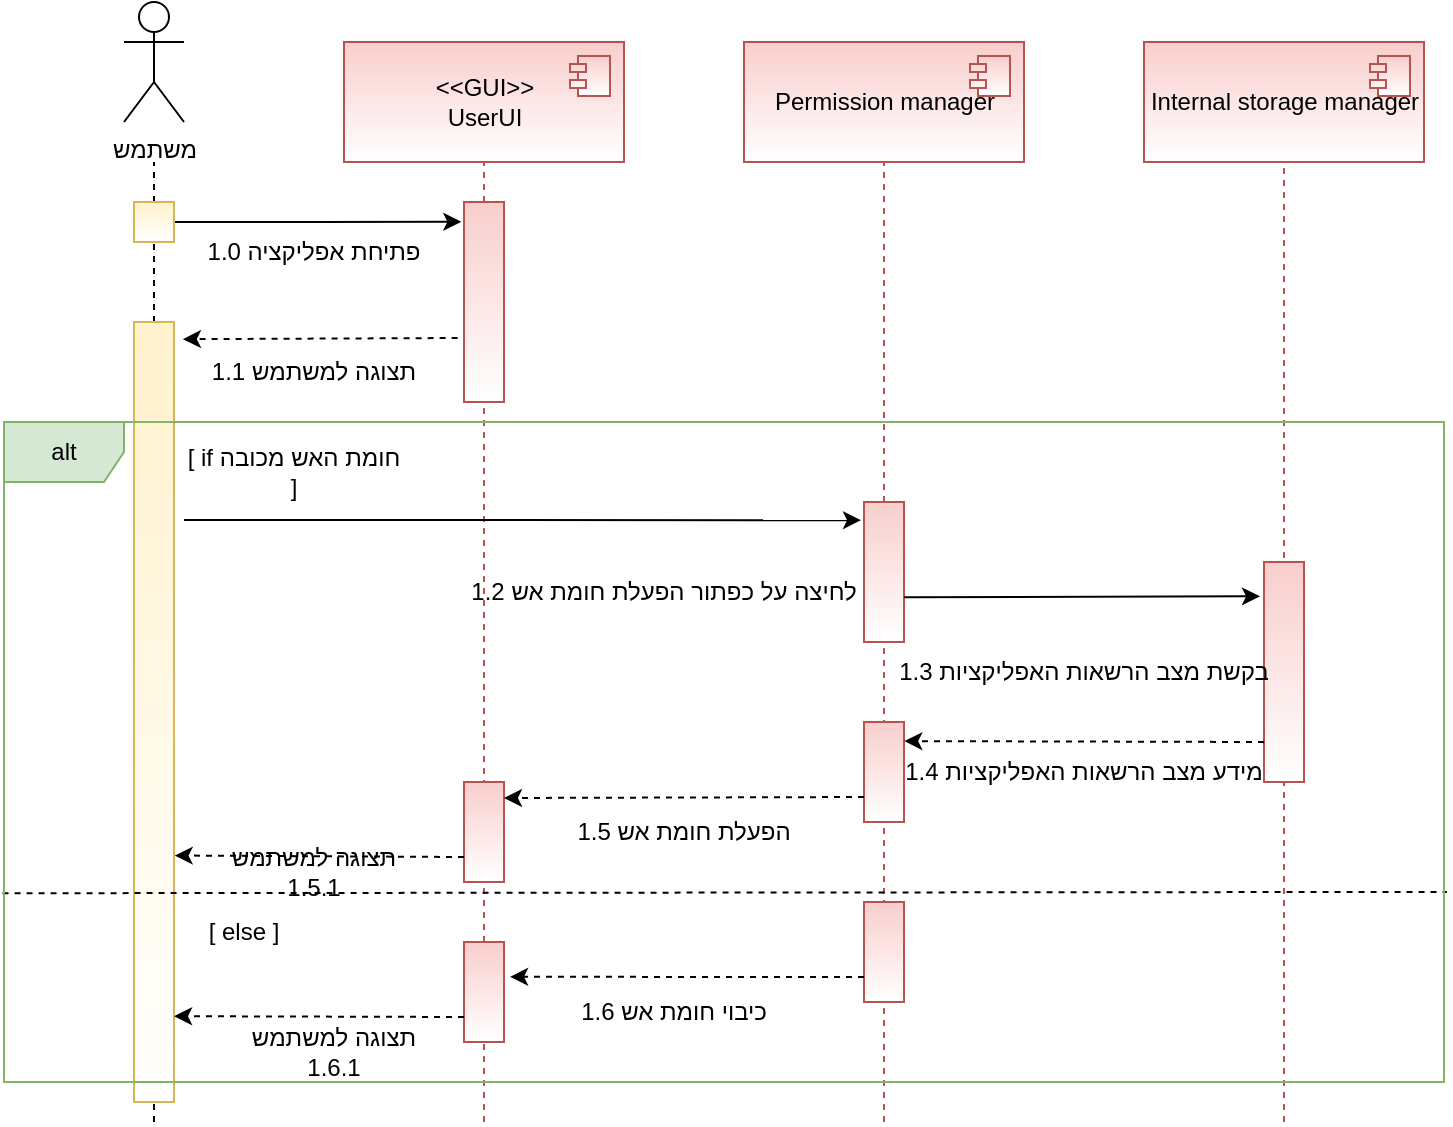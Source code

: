 <mxfile version="16.5.1" type="device"><diagram id="NQNrdyokiaG8pjqe4-te" name="Page-1"><mxGraphModel dx="1038" dy="649" grid="1" gridSize="10" guides="1" tooltips="1" connect="1" arrows="1" fold="1" page="1" pageScale="1" pageWidth="850" pageHeight="1100" math="0" shadow="0"><root><mxCell id="0"/><mxCell id="1" parent="0"/><mxCell id="LGOBVyn2mMGzwCYYR8P--2" value="משתמש" style="shape=umlActor;verticalLabelPosition=bottom;verticalAlign=top;html=1;outlineConnect=0;gradientColor=#ffffff;" parent="1" vertex="1"><mxGeometry x="100" y="120" width="30" height="60" as="geometry"/></mxCell><mxCell id="LGOBVyn2mMGzwCYYR8P--6" value="" style="endArrow=none;dashed=1;html=1;rounded=0;startArrow=none;" parent="1" source="LGOBVyn2mMGzwCYYR8P--17" edge="1"><mxGeometry width="50" height="50" relative="1" as="geometry"><mxPoint x="115" y="580" as="sourcePoint"/><mxPoint x="115" y="200" as="targetPoint"/></mxGeometry></mxCell><mxCell id="LGOBVyn2mMGzwCYYR8P--7" value="" style="endArrow=none;dashed=1;html=1;rounded=0;entryX=0.5;entryY=1;entryDx=0;entryDy=0;fillColor=#f8cecc;strokeColor=#b85450;startArrow=none;" parent="1" source="LGOBVyn2mMGzwCYYR8P--13" edge="1"><mxGeometry width="50" height="50" relative="1" as="geometry"><mxPoint x="280" y="590" as="sourcePoint"/><mxPoint x="280" y="200" as="targetPoint"/></mxGeometry></mxCell><mxCell id="LGOBVyn2mMGzwCYYR8P--8" value="" style="endArrow=none;dashed=1;html=1;rounded=0;entryX=0.5;entryY=1;entryDx=0;entryDy=0;fillColor=#f8cecc;strokeColor=#b85450;startArrow=none;" parent="1" source="DAR6kVtpxp_oLoePcgjk-2" edge="1"><mxGeometry width="50" height="50" relative="1" as="geometry"><mxPoint x="480" y="600" as="sourcePoint"/><mxPoint x="480" y="200" as="targetPoint"/></mxGeometry></mxCell><mxCell id="LGOBVyn2mMGzwCYYR8P--16" style="edgeStyle=orthogonalEdgeStyle;rounded=0;orthogonalLoop=1;jettySize=auto;html=1;entryX=-0.067;entryY=0.099;entryDx=0;entryDy=0;entryPerimeter=0;" parent="1" source="LGOBVyn2mMGzwCYYR8P--9" target="LGOBVyn2mMGzwCYYR8P--13" edge="1"><mxGeometry relative="1" as="geometry"><mxPoint x="260" y="234" as="targetPoint"/></mxGeometry></mxCell><mxCell id="LGOBVyn2mMGzwCYYR8P--9" value="" style="rounded=0;whiteSpace=wrap;html=1;fillColor=#fff2cc;strokeColor=#d6b656;gradientColor=#ffffff;" parent="1" vertex="1"><mxGeometry x="105" y="220" width="20" height="20" as="geometry"/></mxCell><mxCell id="LGOBVyn2mMGzwCYYR8P--13" value="" style="rounded=0;whiteSpace=wrap;html=1;fillColor=#f8cecc;strokeColor=#b85450;gradientColor=#ffffff;" parent="1" vertex="1"><mxGeometry x="270" y="220" width="20" height="100" as="geometry"/></mxCell><mxCell id="LGOBVyn2mMGzwCYYR8P--14" value="" style="endArrow=none;dashed=1;html=1;rounded=0;entryX=0.5;entryY=1;entryDx=0;entryDy=0;fillColor=#f8cecc;strokeColor=#b85450;" parent="1" target="LGOBVyn2mMGzwCYYR8P--13" edge="1"><mxGeometry width="50" height="50" relative="1" as="geometry"><mxPoint x="280" y="680" as="sourcePoint"/><mxPoint x="280" y="200" as="targetPoint"/></mxGeometry></mxCell><mxCell id="LGOBVyn2mMGzwCYYR8P--15" value="פתיחת אפליקציה 1.0" style="text;html=1;strokeColor=none;fillColor=none;align=center;verticalAlign=middle;whiteSpace=wrap;rounded=0;textDirection=rtl;" parent="1" vertex="1"><mxGeometry x="140" y="230" width="110" height="30" as="geometry"/></mxCell><mxCell id="LGOBVyn2mMGzwCYYR8P--17" value="" style="rounded=0;whiteSpace=wrap;html=1;fillColor=#fff2cc;strokeColor=#d6b656;gradientColor=#ffffff;" parent="1" vertex="1"><mxGeometry x="105" y="280" width="20" height="390" as="geometry"/></mxCell><mxCell id="LGOBVyn2mMGzwCYYR8P--18" value="" style="endArrow=none;dashed=1;html=1;rounded=0;" parent="1" target="LGOBVyn2mMGzwCYYR8P--17" edge="1"><mxGeometry width="50" height="50" relative="1" as="geometry"><mxPoint x="115" y="680" as="sourcePoint"/><mxPoint x="115" y="200" as="targetPoint"/></mxGeometry></mxCell><mxCell id="LGOBVyn2mMGzwCYYR8P--19" value="" style="endArrow=classic;html=1;rounded=0;exitX=-0.16;exitY=0.68;exitDx=0;exitDy=0;exitPerimeter=0;entryX=1.223;entryY=0.022;entryDx=0;entryDy=0;entryPerimeter=0;dashed=1;" parent="1" source="LGOBVyn2mMGzwCYYR8P--13" target="LGOBVyn2mMGzwCYYR8P--17" edge="1"><mxGeometry width="50" height="50" relative="1" as="geometry"><mxPoint x="240" y="340" as="sourcePoint"/><mxPoint x="200" y="360" as="targetPoint"/></mxGeometry></mxCell><mxCell id="LGOBVyn2mMGzwCYYR8P--22" value="תצוגה למשתמש 1.1" style="text;html=1;strokeColor=none;fillColor=none;align=center;verticalAlign=middle;whiteSpace=wrap;rounded=0;textDirection=rtl;" parent="1" vertex="1"><mxGeometry x="140" y="290" width="110" height="30" as="geometry"/></mxCell><mxCell id="DAR6kVtpxp_oLoePcgjk-1" value="" style="endArrow=none;dashed=1;html=1;rounded=0;entryX=0.5;entryY=1;entryDx=0;entryDy=0;fillColor=#f8cecc;strokeColor=#b85450;" parent="1" target="DAR6kVtpxp_oLoePcgjk-9" edge="1"><mxGeometry width="50" height="50" relative="1" as="geometry"><mxPoint x="680" y="680" as="sourcePoint"/><mxPoint x="650" y="200" as="targetPoint"/><Array as="points"/></mxGeometry></mxCell><mxCell id="DAR6kVtpxp_oLoePcgjk-3" value="" style="endArrow=classic;html=1;rounded=0;entryX=-0.075;entryY=0.13;entryDx=0;entryDy=0;entryPerimeter=0;" parent="1" target="DAR6kVtpxp_oLoePcgjk-2" edge="1"><mxGeometry width="50" height="50" relative="1" as="geometry"><mxPoint x="130" y="379" as="sourcePoint"/><mxPoint x="470" y="363" as="targetPoint"/></mxGeometry></mxCell><mxCell id="DAR6kVtpxp_oLoePcgjk-4" value="לחיצה על כפתור הפעלת חומת אש 1.2" style="text;html=1;strokeColor=none;fillColor=none;align=center;verticalAlign=middle;whiteSpace=wrap;rounded=0;textDirection=rtl;" parent="1" vertex="1"><mxGeometry x="270" y="400" width="200" height="30" as="geometry"/></mxCell><mxCell id="DAR6kVtpxp_oLoePcgjk-5" value="&lt;span&gt;&amp;lt;&amp;lt;GUI&amp;gt;&amp;gt;&lt;/span&gt;&lt;br&gt;&lt;span&gt;UserUI&lt;/span&gt;" style="html=1;dropTarget=0;fillColor=#f8cecc;strokeColor=#b85450;gradientColor=#ffffff;" parent="1" vertex="1"><mxGeometry x="210" y="140" width="140" height="60" as="geometry"/></mxCell><mxCell id="DAR6kVtpxp_oLoePcgjk-6" value="" style="shape=module;jettyWidth=8;jettyHeight=4;fillColor=#f8cecc;strokeColor=#b85450;gradientColor=#ffffff;" parent="DAR6kVtpxp_oLoePcgjk-5" vertex="1"><mxGeometry x="1" width="20" height="20" relative="1" as="geometry"><mxPoint x="-27" y="7" as="offset"/></mxGeometry></mxCell><mxCell id="DAR6kVtpxp_oLoePcgjk-7" value="Permission manager" style="html=1;dropTarget=0;fillColor=#f8cecc;strokeColor=#b85450;gradientColor=#ffffff;" parent="1" vertex="1"><mxGeometry x="410" y="140" width="140" height="60" as="geometry"/></mxCell><mxCell id="DAR6kVtpxp_oLoePcgjk-8" value="" style="shape=module;jettyWidth=8;jettyHeight=4;fillColor=#f8cecc;strokeColor=#b85450;gradientColor=#ffffff;" parent="DAR6kVtpxp_oLoePcgjk-7" vertex="1"><mxGeometry x="1" width="20" height="20" relative="1" as="geometry"><mxPoint x="-27" y="7" as="offset"/></mxGeometry></mxCell><mxCell id="DAR6kVtpxp_oLoePcgjk-9" value="&lt;span&gt;Internal storage manager&lt;/span&gt;" style="html=1;dropTarget=0;fillColor=#f8cecc;strokeColor=#b85450;gradientColor=#ffffff;" parent="1" vertex="1"><mxGeometry x="610" y="140" width="140" height="60" as="geometry"/></mxCell><mxCell id="DAR6kVtpxp_oLoePcgjk-10" value="" style="shape=module;jettyWidth=8;jettyHeight=4;fillColor=#f8cecc;strokeColor=#b85450;gradientColor=#ffffff;" parent="DAR6kVtpxp_oLoePcgjk-9" vertex="1"><mxGeometry x="1" width="20" height="20" relative="1" as="geometry"><mxPoint x="-27" y="7" as="offset"/></mxGeometry></mxCell><mxCell id="DAR6kVtpxp_oLoePcgjk-2" value="" style="rounded=0;whiteSpace=wrap;html=1;fillColor=#f8cecc;strokeColor=#b85450;gradientColor=#ffffff;" parent="1" vertex="1"><mxGeometry x="470" y="370" width="20" height="70" as="geometry"/></mxCell><mxCell id="DAR6kVtpxp_oLoePcgjk-11" value="" style="endArrow=none;dashed=1;html=1;rounded=0;entryX=0.5;entryY=1;entryDx=0;entryDy=0;fillColor=#f8cecc;strokeColor=#b85450;" parent="1" target="DAR6kVtpxp_oLoePcgjk-2" edge="1"><mxGeometry width="50" height="50" relative="1" as="geometry"><mxPoint x="480" y="680" as="sourcePoint"/><mxPoint x="480" y="240" as="targetPoint"/></mxGeometry></mxCell><mxCell id="DAR6kVtpxp_oLoePcgjk-12" value="" style="rounded=0;whiteSpace=wrap;html=1;fillColor=#f8cecc;strokeColor=#b85450;gradientColor=#ffffff;" parent="1" vertex="1"><mxGeometry x="670" y="400" width="20" height="110" as="geometry"/></mxCell><mxCell id="DAR6kVtpxp_oLoePcgjk-15" value="" style="endArrow=classic;html=1;rounded=0;entryX=-0.1;entryY=0.156;entryDx=0;entryDy=0;entryPerimeter=0;exitX=1;exitY=0.68;exitDx=0;exitDy=0;exitPerimeter=0;" parent="1" source="DAR6kVtpxp_oLoePcgjk-2" target="DAR6kVtpxp_oLoePcgjk-12" edge="1"><mxGeometry width="50" height="50" relative="1" as="geometry"><mxPoint x="420" y="451" as="sourcePoint"/><mxPoint x="632.14" y="451.05" as="targetPoint"/></mxGeometry></mxCell><mxCell id="DAR6kVtpxp_oLoePcgjk-17" value="בקשת מצב הרשאות האפליקציות 1.3" style="text;html=1;strokeColor=none;fillColor=none;align=center;verticalAlign=middle;whiteSpace=wrap;rounded=0;textDirection=rtl;" parent="1" vertex="1"><mxGeometry x="480" y="440" width="200" height="30" as="geometry"/></mxCell><mxCell id="DAR6kVtpxp_oLoePcgjk-18" value="" style="rounded=0;whiteSpace=wrap;html=1;fillColor=#f8cecc;strokeColor=#b85450;gradientColor=#ffffff;" parent="1" vertex="1"><mxGeometry x="470" y="480" width="20" height="50" as="geometry"/></mxCell><mxCell id="DAR6kVtpxp_oLoePcgjk-19" value="" style="endArrow=classic;html=1;rounded=0;exitX=-0.08;exitY=0.625;exitDx=0;exitDy=0;exitPerimeter=0;entryX=1.008;entryY=0.191;entryDx=0;entryDy=0;entryPerimeter=0;dashed=1;" parent="1" target="DAR6kVtpxp_oLoePcgjk-18" edge="1"><mxGeometry width="50" height="50" relative="1" as="geometry"><mxPoint x="670" y="490" as="sourcePoint"/><mxPoint x="532.4" y="490.88" as="targetPoint"/></mxGeometry></mxCell><mxCell id="DAR6kVtpxp_oLoePcgjk-20" value="מידע מצב הרשאות האפליקציות 1.4" style="text;html=1;strokeColor=none;fillColor=none;align=center;verticalAlign=middle;whiteSpace=wrap;rounded=0;textDirection=rtl;" parent="1" vertex="1"><mxGeometry x="480" y="490" width="200" height="30" as="geometry"/></mxCell><mxCell id="DAR6kVtpxp_oLoePcgjk-21" value="" style="rounded=0;whiteSpace=wrap;html=1;fillColor=#f8cecc;strokeColor=#b85450;gradientColor=#ffffff;" parent="1" vertex="1"><mxGeometry x="270" y="510" width="20" height="50" as="geometry"/></mxCell><mxCell id="DAR6kVtpxp_oLoePcgjk-22" value="" style="endArrow=classic;html=1;rounded=0;exitX=0;exitY=0.75;exitDx=0;exitDy=0;dashed=1;" parent="1" source="DAR6kVtpxp_oLoePcgjk-18" edge="1"><mxGeometry width="50" height="50" relative="1" as="geometry"><mxPoint x="457.6" y="520.0" as="sourcePoint"/><mxPoint x="290" y="518" as="targetPoint"/></mxGeometry></mxCell><mxCell id="DAR6kVtpxp_oLoePcgjk-23" value="הפעלת חומת אש 1.5" style="text;html=1;strokeColor=none;fillColor=none;align=center;verticalAlign=middle;whiteSpace=wrap;rounded=0;textDirection=rtl;" parent="1" vertex="1"><mxGeometry x="280" y="520" width="200" height="30" as="geometry"/></mxCell><mxCell id="DAR6kVtpxp_oLoePcgjk-29" value="" style="endArrow=none;dashed=1;html=1;rounded=0;exitX=-0.001;exitY=0.714;exitDx=0;exitDy=0;exitPerimeter=0;entryX=1.002;entryY=0.712;entryDx=0;entryDy=0;entryPerimeter=0;" parent="1" source="DAR6kVtpxp_oLoePcgjk-27" target="DAR6kVtpxp_oLoePcgjk-27" edge="1"><mxGeometry width="50" height="50" relative="1" as="geometry"><mxPoint x="490" y="460" as="sourcePoint"/><mxPoint x="760" y="449" as="targetPoint"/></mxGeometry></mxCell><mxCell id="DAR6kVtpxp_oLoePcgjk-30" value="[ if חומת האש מכובה ]" style="text;html=1;strokeColor=none;fillColor=none;align=center;verticalAlign=middle;whiteSpace=wrap;rounded=0;" parent="1" vertex="1"><mxGeometry x="130" y="340" width="110" height="30" as="geometry"/></mxCell><mxCell id="DAR6kVtpxp_oLoePcgjk-31" value="[ else ]" style="text;html=1;strokeColor=none;fillColor=none;align=center;verticalAlign=middle;whiteSpace=wrap;rounded=0;" parent="1" vertex="1"><mxGeometry x="130" y="570" width="60" height="30" as="geometry"/></mxCell><mxCell id="DAR6kVtpxp_oLoePcgjk-32" value="" style="rounded=0;whiteSpace=wrap;html=1;fillColor=#f8cecc;strokeColor=#b85450;gradientColor=#ffffff;" parent="1" vertex="1"><mxGeometry x="470" y="570" width="20" height="50" as="geometry"/></mxCell><mxCell id="DAR6kVtpxp_oLoePcgjk-35" value="" style="rounded=0;whiteSpace=wrap;html=1;fillColor=#f8cecc;strokeColor=#b85450;gradientColor=#ffffff;" parent="1" vertex="1"><mxGeometry x="270" y="590" width="20" height="50" as="geometry"/></mxCell><mxCell id="DAR6kVtpxp_oLoePcgjk-36" value="" style="endArrow=classic;html=1;rounded=0;exitX=0;exitY=0.75;exitDx=0;exitDy=0;entryX=1.151;entryY=0.348;entryDx=0;entryDy=0;entryPerimeter=0;dashed=1;" parent="1" source="DAR6kVtpxp_oLoePcgjk-32" target="DAR6kVtpxp_oLoePcgjk-35" edge="1"><mxGeometry width="50" height="50" relative="1" as="geometry"><mxPoint x="480" y="527.5" as="sourcePoint"/><mxPoint x="300" y="528" as="targetPoint"/></mxGeometry></mxCell><mxCell id="DAR6kVtpxp_oLoePcgjk-37" value="כיבוי חומת אש 1.6" style="text;html=1;strokeColor=none;fillColor=none;align=center;verticalAlign=middle;whiteSpace=wrap;rounded=0;textDirection=rtl;" parent="1" vertex="1"><mxGeometry x="290" y="610" width="170" height="30" as="geometry"/></mxCell><mxCell id="DAR6kVtpxp_oLoePcgjk-38" value="" style="endArrow=classic;html=1;rounded=0;exitX=0;exitY=0.75;exitDx=0;exitDy=0;entryX=1.017;entryY=0.684;entryDx=0;entryDy=0;entryPerimeter=0;dashed=1;" parent="1" source="DAR6kVtpxp_oLoePcgjk-21" target="LGOBVyn2mMGzwCYYR8P--17" edge="1"><mxGeometry width="50" height="50" relative="1" as="geometry"><mxPoint x="156.98" y="520.1" as="sourcePoint"/><mxPoint x="-20" y="520.0" as="targetPoint"/></mxGeometry></mxCell><mxCell id="DAR6kVtpxp_oLoePcgjk-39" value="" style="endArrow=classic;html=1;rounded=0;exitX=0;exitY=0.75;exitDx=0;exitDy=0;entryX=1.002;entryY=0.89;entryDx=0;entryDy=0;entryPerimeter=0;dashed=1;" parent="1" source="DAR6kVtpxp_oLoePcgjk-35" target="LGOBVyn2mMGzwCYYR8P--17" edge="1"><mxGeometry width="50" height="50" relative="1" as="geometry"><mxPoint x="280" y="557.5" as="sourcePoint"/><mxPoint x="140.14" y="557.15" as="targetPoint"/></mxGeometry></mxCell><mxCell id="DAR6kVtpxp_oLoePcgjk-40" value="תצוגה למשתמש 1.5.1" style="text;html=1;strokeColor=none;fillColor=none;align=center;verticalAlign=middle;whiteSpace=wrap;rounded=0;textDirection=rtl;" parent="1" vertex="1"><mxGeometry x="140" y="540" width="110" height="30" as="geometry"/></mxCell><mxCell id="DAR6kVtpxp_oLoePcgjk-41" value="תצוגה למשתמש 1.6.1" style="text;html=1;strokeColor=none;fillColor=none;align=center;verticalAlign=middle;whiteSpace=wrap;rounded=0;textDirection=rtl;" parent="1" vertex="1"><mxGeometry x="150" y="630" width="110" height="30" as="geometry"/></mxCell><mxCell id="DAR6kVtpxp_oLoePcgjk-27" value="alt" style="shape=umlFrame;whiteSpace=wrap;html=1;fillColor=#d5e8d4;strokeColor=#82b366;" parent="1" vertex="1"><mxGeometry x="40" y="330" width="720" height="330" as="geometry"/></mxCell></root></mxGraphModel></diagram></mxfile>